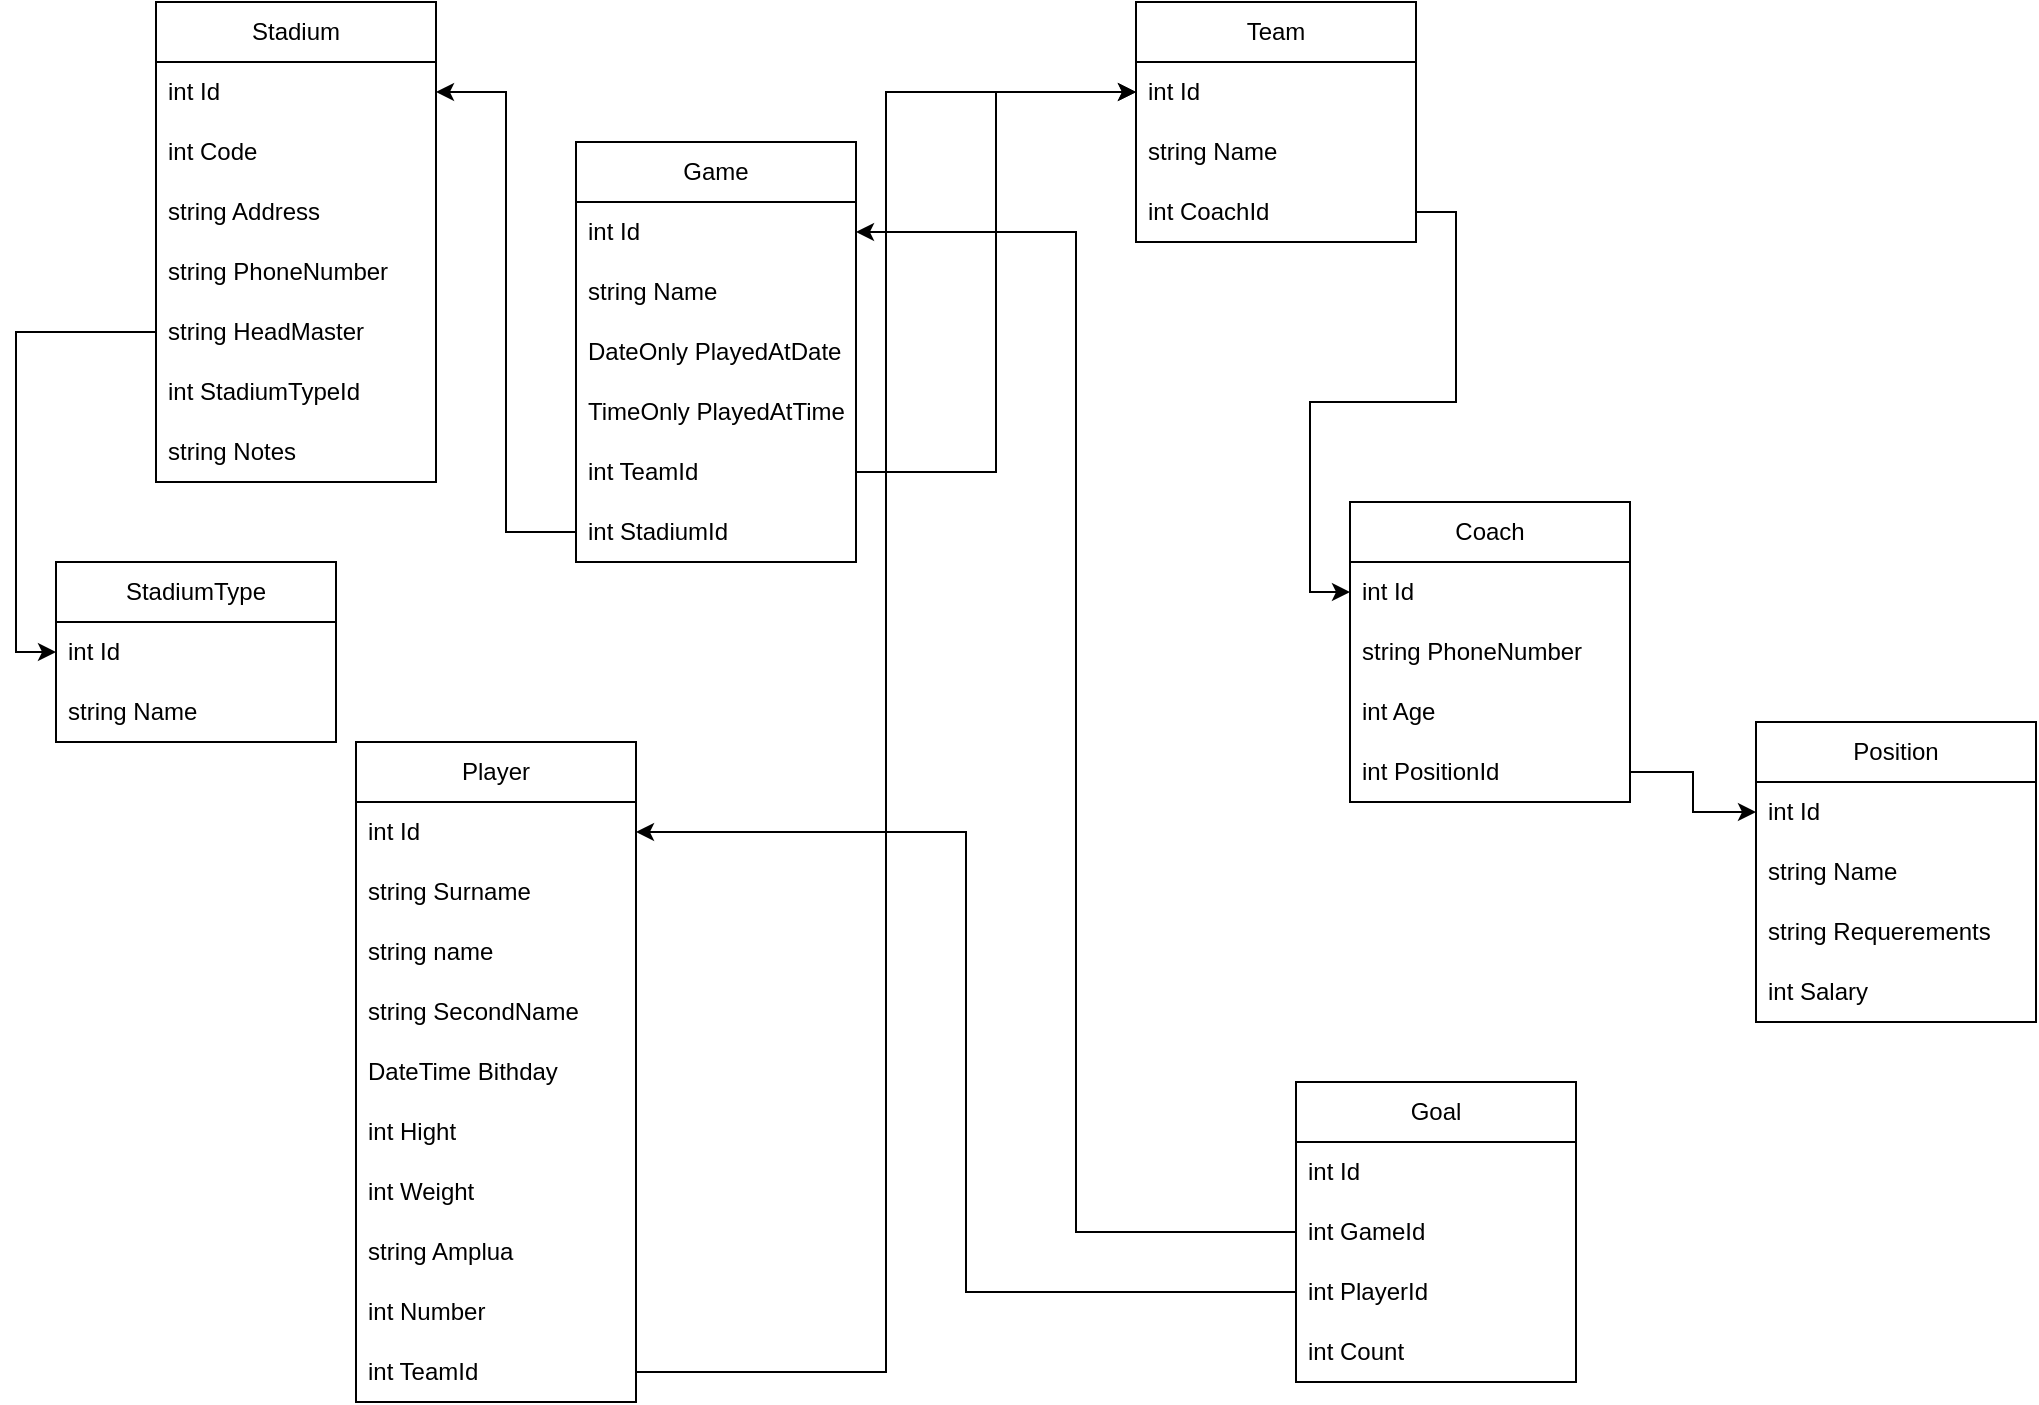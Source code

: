 <mxfile version="24.8.0">
  <diagram name="Страница — 1" id="1MP5FgzzrECtCmmfU7ie">
    <mxGraphModel dx="1272" dy="663" grid="1" gridSize="10" guides="1" tooltips="1" connect="1" arrows="1" fold="1" page="1" pageScale="1" pageWidth="827" pageHeight="1169" math="0" shadow="0">
      <root>
        <mxCell id="0" />
        <mxCell id="1" parent="0" />
        <mxCell id="SEXWkNp9k0G2XEpR-ho--1" value="Stadium" style="swimlane;fontStyle=0;childLayout=stackLayout;horizontal=1;startSize=30;horizontalStack=0;resizeParent=1;resizeParentMax=0;resizeLast=0;collapsible=1;marginBottom=0;whiteSpace=wrap;html=1;" vertex="1" parent="1">
          <mxGeometry x="90" y="120" width="140" height="240" as="geometry" />
        </mxCell>
        <mxCell id="SEXWkNp9k0G2XEpR-ho--2" value="int Id" style="text;strokeColor=none;fillColor=none;align=left;verticalAlign=middle;spacingLeft=4;spacingRight=4;overflow=hidden;points=[[0,0.5],[1,0.5]];portConstraint=eastwest;rotatable=0;whiteSpace=wrap;html=1;" vertex="1" parent="SEXWkNp9k0G2XEpR-ho--1">
          <mxGeometry y="30" width="140" height="30" as="geometry" />
        </mxCell>
        <mxCell id="SEXWkNp9k0G2XEpR-ho--3" value="int Code" style="text;strokeColor=none;fillColor=none;align=left;verticalAlign=middle;spacingLeft=4;spacingRight=4;overflow=hidden;points=[[0,0.5],[1,0.5]];portConstraint=eastwest;rotatable=0;whiteSpace=wrap;html=1;" vertex="1" parent="SEXWkNp9k0G2XEpR-ho--1">
          <mxGeometry y="60" width="140" height="30" as="geometry" />
        </mxCell>
        <mxCell id="SEXWkNp9k0G2XEpR-ho--4" value="string Address" style="text;strokeColor=none;fillColor=none;align=left;verticalAlign=middle;spacingLeft=4;spacingRight=4;overflow=hidden;points=[[0,0.5],[1,0.5]];portConstraint=eastwest;rotatable=0;whiteSpace=wrap;html=1;" vertex="1" parent="SEXWkNp9k0G2XEpR-ho--1">
          <mxGeometry y="90" width="140" height="30" as="geometry" />
        </mxCell>
        <mxCell id="SEXWkNp9k0G2XEpR-ho--5" value="string PhoneNumber" style="text;strokeColor=none;fillColor=none;align=left;verticalAlign=middle;spacingLeft=4;spacingRight=4;overflow=hidden;points=[[0,0.5],[1,0.5]];portConstraint=eastwest;rotatable=0;whiteSpace=wrap;html=1;" vertex="1" parent="SEXWkNp9k0G2XEpR-ho--1">
          <mxGeometry y="120" width="140" height="30" as="geometry" />
        </mxCell>
        <mxCell id="SEXWkNp9k0G2XEpR-ho--6" value="string H&lt;span style=&quot;background-color: initial;&quot;&gt;eadMaster&lt;/span&gt;" style="text;strokeColor=none;fillColor=none;align=left;verticalAlign=middle;spacingLeft=4;spacingRight=4;overflow=hidden;points=[[0,0.5],[1,0.5]];portConstraint=eastwest;rotatable=0;whiteSpace=wrap;html=1;" vertex="1" parent="SEXWkNp9k0G2XEpR-ho--1">
          <mxGeometry y="150" width="140" height="30" as="geometry" />
        </mxCell>
        <mxCell id="SEXWkNp9k0G2XEpR-ho--7" value="int StadiumTypeId" style="text;strokeColor=none;fillColor=none;align=left;verticalAlign=middle;spacingLeft=4;spacingRight=4;overflow=hidden;points=[[0,0.5],[1,0.5]];portConstraint=eastwest;rotatable=0;whiteSpace=wrap;html=1;" vertex="1" parent="SEXWkNp9k0G2XEpR-ho--1">
          <mxGeometry y="180" width="140" height="30" as="geometry" />
        </mxCell>
        <mxCell id="SEXWkNp9k0G2XEpR-ho--8" value="string Notes" style="text;strokeColor=none;fillColor=none;align=left;verticalAlign=middle;spacingLeft=4;spacingRight=4;overflow=hidden;points=[[0,0.5],[1,0.5]];portConstraint=eastwest;rotatable=0;whiteSpace=wrap;html=1;" vertex="1" parent="SEXWkNp9k0G2XEpR-ho--1">
          <mxGeometry y="210" width="140" height="30" as="geometry" />
        </mxCell>
        <mxCell id="SEXWkNp9k0G2XEpR-ho--10" value="StadiumType" style="swimlane;fontStyle=0;childLayout=stackLayout;horizontal=1;startSize=30;horizontalStack=0;resizeParent=1;resizeParentMax=0;resizeLast=0;collapsible=1;marginBottom=0;whiteSpace=wrap;html=1;" vertex="1" parent="1">
          <mxGeometry x="40" y="400" width="140" height="90" as="geometry" />
        </mxCell>
        <mxCell id="SEXWkNp9k0G2XEpR-ho--11" value="int Id" style="text;strokeColor=none;fillColor=none;align=left;verticalAlign=middle;spacingLeft=4;spacingRight=4;overflow=hidden;points=[[0,0.5],[1,0.5]];portConstraint=eastwest;rotatable=0;whiteSpace=wrap;html=1;" vertex="1" parent="SEXWkNp9k0G2XEpR-ho--10">
          <mxGeometry y="30" width="140" height="30" as="geometry" />
        </mxCell>
        <mxCell id="SEXWkNp9k0G2XEpR-ho--12" value="string Name" style="text;strokeColor=none;fillColor=none;align=left;verticalAlign=middle;spacingLeft=4;spacingRight=4;overflow=hidden;points=[[0,0.5],[1,0.5]];portConstraint=eastwest;rotatable=0;whiteSpace=wrap;html=1;" vertex="1" parent="SEXWkNp9k0G2XEpR-ho--10">
          <mxGeometry y="60" width="140" height="30" as="geometry" />
        </mxCell>
        <mxCell id="SEXWkNp9k0G2XEpR-ho--14" value="Game" style="swimlane;fontStyle=0;childLayout=stackLayout;horizontal=1;startSize=30;horizontalStack=0;resizeParent=1;resizeParentMax=0;resizeLast=0;collapsible=1;marginBottom=0;whiteSpace=wrap;html=1;" vertex="1" parent="1">
          <mxGeometry x="300" y="190" width="140" height="210" as="geometry" />
        </mxCell>
        <mxCell id="SEXWkNp9k0G2XEpR-ho--15" value="int Id" style="text;strokeColor=none;fillColor=none;align=left;verticalAlign=middle;spacingLeft=4;spacingRight=4;overflow=hidden;points=[[0,0.5],[1,0.5]];portConstraint=eastwest;rotatable=0;whiteSpace=wrap;html=1;" vertex="1" parent="SEXWkNp9k0G2XEpR-ho--14">
          <mxGeometry y="30" width="140" height="30" as="geometry" />
        </mxCell>
        <mxCell id="SEXWkNp9k0G2XEpR-ho--16" value="string Name" style="text;strokeColor=none;fillColor=none;align=left;verticalAlign=middle;spacingLeft=4;spacingRight=4;overflow=hidden;points=[[0,0.5],[1,0.5]];portConstraint=eastwest;rotatable=0;whiteSpace=wrap;html=1;" vertex="1" parent="SEXWkNp9k0G2XEpR-ho--14">
          <mxGeometry y="60" width="140" height="30" as="geometry" />
        </mxCell>
        <mxCell id="SEXWkNp9k0G2XEpR-ho--17" value="DateOnly PlayedAtDate" style="text;strokeColor=none;fillColor=none;align=left;verticalAlign=middle;spacingLeft=4;spacingRight=4;overflow=hidden;points=[[0,0.5],[1,0.5]];portConstraint=eastwest;rotatable=0;whiteSpace=wrap;html=1;" vertex="1" parent="SEXWkNp9k0G2XEpR-ho--14">
          <mxGeometry y="90" width="140" height="30" as="geometry" />
        </mxCell>
        <mxCell id="SEXWkNp9k0G2XEpR-ho--18" value="TimeOnly PlayedAtTime" style="text;strokeColor=none;fillColor=none;align=left;verticalAlign=middle;spacingLeft=4;spacingRight=4;overflow=hidden;points=[[0,0.5],[1,0.5]];portConstraint=eastwest;rotatable=0;whiteSpace=wrap;html=1;" vertex="1" parent="SEXWkNp9k0G2XEpR-ho--14">
          <mxGeometry y="120" width="140" height="30" as="geometry" />
        </mxCell>
        <mxCell id="SEXWkNp9k0G2XEpR-ho--19" value="int TeamId" style="text;strokeColor=none;fillColor=none;align=left;verticalAlign=middle;spacingLeft=4;spacingRight=4;overflow=hidden;points=[[0,0.5],[1,0.5]];portConstraint=eastwest;rotatable=0;whiteSpace=wrap;html=1;" vertex="1" parent="SEXWkNp9k0G2XEpR-ho--14">
          <mxGeometry y="150" width="140" height="30" as="geometry" />
        </mxCell>
        <mxCell id="SEXWkNp9k0G2XEpR-ho--20" value="int StadiumId" style="text;strokeColor=none;fillColor=none;align=left;verticalAlign=middle;spacingLeft=4;spacingRight=4;overflow=hidden;points=[[0,0.5],[1,0.5]];portConstraint=eastwest;rotatable=0;whiteSpace=wrap;html=1;" vertex="1" parent="SEXWkNp9k0G2XEpR-ho--14">
          <mxGeometry y="180" width="140" height="30" as="geometry" />
        </mxCell>
        <mxCell id="SEXWkNp9k0G2XEpR-ho--21" value="Team" style="swimlane;fontStyle=0;childLayout=stackLayout;horizontal=1;startSize=30;horizontalStack=0;resizeParent=1;resizeParentMax=0;resizeLast=0;collapsible=1;marginBottom=0;whiteSpace=wrap;html=1;" vertex="1" parent="1">
          <mxGeometry x="580" y="120" width="140" height="120" as="geometry" />
        </mxCell>
        <mxCell id="SEXWkNp9k0G2XEpR-ho--22" value="int Id" style="text;strokeColor=none;fillColor=none;align=left;verticalAlign=middle;spacingLeft=4;spacingRight=4;overflow=hidden;points=[[0,0.5],[1,0.5]];portConstraint=eastwest;rotatable=0;whiteSpace=wrap;html=1;" vertex="1" parent="SEXWkNp9k0G2XEpR-ho--21">
          <mxGeometry y="30" width="140" height="30" as="geometry" />
        </mxCell>
        <mxCell id="SEXWkNp9k0G2XEpR-ho--23" value="string Name" style="text;strokeColor=none;fillColor=none;align=left;verticalAlign=middle;spacingLeft=4;spacingRight=4;overflow=hidden;points=[[0,0.5],[1,0.5]];portConstraint=eastwest;rotatable=0;whiteSpace=wrap;html=1;" vertex="1" parent="SEXWkNp9k0G2XEpR-ho--21">
          <mxGeometry y="60" width="140" height="30" as="geometry" />
        </mxCell>
        <mxCell id="SEXWkNp9k0G2XEpR-ho--24" value="int CoachId" style="text;strokeColor=none;fillColor=none;align=left;verticalAlign=middle;spacingLeft=4;spacingRight=4;overflow=hidden;points=[[0,0.5],[1,0.5]];portConstraint=eastwest;rotatable=0;whiteSpace=wrap;html=1;" vertex="1" parent="SEXWkNp9k0G2XEpR-ho--21">
          <mxGeometry y="90" width="140" height="30" as="geometry" />
        </mxCell>
        <mxCell id="SEXWkNp9k0G2XEpR-ho--25" value="Player" style="swimlane;fontStyle=0;childLayout=stackLayout;horizontal=1;startSize=30;horizontalStack=0;resizeParent=1;resizeParentMax=0;resizeLast=0;collapsible=1;marginBottom=0;whiteSpace=wrap;html=1;" vertex="1" parent="1">
          <mxGeometry x="190" y="490" width="140" height="330" as="geometry" />
        </mxCell>
        <mxCell id="SEXWkNp9k0G2XEpR-ho--26" value="int Id" style="text;strokeColor=none;fillColor=none;align=left;verticalAlign=middle;spacingLeft=4;spacingRight=4;overflow=hidden;points=[[0,0.5],[1,0.5]];portConstraint=eastwest;rotatable=0;whiteSpace=wrap;html=1;" vertex="1" parent="SEXWkNp9k0G2XEpR-ho--25">
          <mxGeometry y="30" width="140" height="30" as="geometry" />
        </mxCell>
        <mxCell id="SEXWkNp9k0G2XEpR-ho--27" value="string Surname" style="text;strokeColor=none;fillColor=none;align=left;verticalAlign=middle;spacingLeft=4;spacingRight=4;overflow=hidden;points=[[0,0.5],[1,0.5]];portConstraint=eastwest;rotatable=0;whiteSpace=wrap;html=1;" vertex="1" parent="SEXWkNp9k0G2XEpR-ho--25">
          <mxGeometry y="60" width="140" height="30" as="geometry" />
        </mxCell>
        <mxCell id="SEXWkNp9k0G2XEpR-ho--28" value="string name" style="text;strokeColor=none;fillColor=none;align=left;verticalAlign=middle;spacingLeft=4;spacingRight=4;overflow=hidden;points=[[0,0.5],[1,0.5]];portConstraint=eastwest;rotatable=0;whiteSpace=wrap;html=1;" vertex="1" parent="SEXWkNp9k0G2XEpR-ho--25">
          <mxGeometry y="90" width="140" height="30" as="geometry" />
        </mxCell>
        <mxCell id="SEXWkNp9k0G2XEpR-ho--29" value="string SecondName" style="text;strokeColor=none;fillColor=none;align=left;verticalAlign=middle;spacingLeft=4;spacingRight=4;overflow=hidden;points=[[0,0.5],[1,0.5]];portConstraint=eastwest;rotatable=0;whiteSpace=wrap;html=1;" vertex="1" parent="SEXWkNp9k0G2XEpR-ho--25">
          <mxGeometry y="120" width="140" height="30" as="geometry" />
        </mxCell>
        <mxCell id="SEXWkNp9k0G2XEpR-ho--30" value="DateTime Bithday" style="text;strokeColor=none;fillColor=none;align=left;verticalAlign=middle;spacingLeft=4;spacingRight=4;overflow=hidden;points=[[0,0.5],[1,0.5]];portConstraint=eastwest;rotatable=0;whiteSpace=wrap;html=1;" vertex="1" parent="SEXWkNp9k0G2XEpR-ho--25">
          <mxGeometry y="150" width="140" height="30" as="geometry" />
        </mxCell>
        <mxCell id="SEXWkNp9k0G2XEpR-ho--31" value="int Hight" style="text;strokeColor=none;fillColor=none;align=left;verticalAlign=middle;spacingLeft=4;spacingRight=4;overflow=hidden;points=[[0,0.5],[1,0.5]];portConstraint=eastwest;rotatable=0;whiteSpace=wrap;html=1;" vertex="1" parent="SEXWkNp9k0G2XEpR-ho--25">
          <mxGeometry y="180" width="140" height="30" as="geometry" />
        </mxCell>
        <mxCell id="SEXWkNp9k0G2XEpR-ho--32" value="int Weight" style="text;strokeColor=none;fillColor=none;align=left;verticalAlign=middle;spacingLeft=4;spacingRight=4;overflow=hidden;points=[[0,0.5],[1,0.5]];portConstraint=eastwest;rotatable=0;whiteSpace=wrap;html=1;" vertex="1" parent="SEXWkNp9k0G2XEpR-ho--25">
          <mxGeometry y="210" width="140" height="30" as="geometry" />
        </mxCell>
        <mxCell id="SEXWkNp9k0G2XEpR-ho--33" value="string Amplua" style="text;strokeColor=none;fillColor=none;align=left;verticalAlign=middle;spacingLeft=4;spacingRight=4;overflow=hidden;points=[[0,0.5],[1,0.5]];portConstraint=eastwest;rotatable=0;whiteSpace=wrap;html=1;" vertex="1" parent="SEXWkNp9k0G2XEpR-ho--25">
          <mxGeometry y="240" width="140" height="30" as="geometry" />
        </mxCell>
        <mxCell id="SEXWkNp9k0G2XEpR-ho--34" value="int Number" style="text;strokeColor=none;fillColor=none;align=left;verticalAlign=middle;spacingLeft=4;spacingRight=4;overflow=hidden;points=[[0,0.5],[1,0.5]];portConstraint=eastwest;rotatable=0;whiteSpace=wrap;html=1;" vertex="1" parent="SEXWkNp9k0G2XEpR-ho--25">
          <mxGeometry y="270" width="140" height="30" as="geometry" />
        </mxCell>
        <mxCell id="SEXWkNp9k0G2XEpR-ho--35" value="int TeamId&amp;nbsp;" style="text;strokeColor=none;fillColor=none;align=left;verticalAlign=middle;spacingLeft=4;spacingRight=4;overflow=hidden;points=[[0,0.5],[1,0.5]];portConstraint=eastwest;rotatable=0;whiteSpace=wrap;html=1;" vertex="1" parent="SEXWkNp9k0G2XEpR-ho--25">
          <mxGeometry y="300" width="140" height="30" as="geometry" />
        </mxCell>
        <mxCell id="SEXWkNp9k0G2XEpR-ho--36" value="Position" style="swimlane;fontStyle=0;childLayout=stackLayout;horizontal=1;startSize=30;horizontalStack=0;resizeParent=1;resizeParentMax=0;resizeLast=0;collapsible=1;marginBottom=0;whiteSpace=wrap;html=1;" vertex="1" parent="1">
          <mxGeometry x="890" y="480" width="140" height="150" as="geometry" />
        </mxCell>
        <mxCell id="SEXWkNp9k0G2XEpR-ho--37" value="int Id" style="text;strokeColor=none;fillColor=none;align=left;verticalAlign=middle;spacingLeft=4;spacingRight=4;overflow=hidden;points=[[0,0.5],[1,0.5]];portConstraint=eastwest;rotatable=0;whiteSpace=wrap;html=1;" vertex="1" parent="SEXWkNp9k0G2XEpR-ho--36">
          <mxGeometry y="30" width="140" height="30" as="geometry" />
        </mxCell>
        <mxCell id="SEXWkNp9k0G2XEpR-ho--38" value="string Name" style="text;strokeColor=none;fillColor=none;align=left;verticalAlign=middle;spacingLeft=4;spacingRight=4;overflow=hidden;points=[[0,0.5],[1,0.5]];portConstraint=eastwest;rotatable=0;whiteSpace=wrap;html=1;" vertex="1" parent="SEXWkNp9k0G2XEpR-ho--36">
          <mxGeometry y="60" width="140" height="30" as="geometry" />
        </mxCell>
        <mxCell id="SEXWkNp9k0G2XEpR-ho--39" value="string Requerements" style="text;strokeColor=none;fillColor=none;align=left;verticalAlign=middle;spacingLeft=4;spacingRight=4;overflow=hidden;points=[[0,0.5],[1,0.5]];portConstraint=eastwest;rotatable=0;whiteSpace=wrap;html=1;" vertex="1" parent="SEXWkNp9k0G2XEpR-ho--36">
          <mxGeometry y="90" width="140" height="30" as="geometry" />
        </mxCell>
        <mxCell id="SEXWkNp9k0G2XEpR-ho--40" value="int Salary" style="text;strokeColor=none;fillColor=none;align=left;verticalAlign=middle;spacingLeft=4;spacingRight=4;overflow=hidden;points=[[0,0.5],[1,0.5]];portConstraint=eastwest;rotatable=0;whiteSpace=wrap;html=1;" vertex="1" parent="SEXWkNp9k0G2XEpR-ho--36">
          <mxGeometry y="120" width="140" height="30" as="geometry" />
        </mxCell>
        <mxCell id="SEXWkNp9k0G2XEpR-ho--41" value="Coach" style="swimlane;fontStyle=0;childLayout=stackLayout;horizontal=1;startSize=30;horizontalStack=0;resizeParent=1;resizeParentMax=0;resizeLast=0;collapsible=1;marginBottom=0;whiteSpace=wrap;html=1;" vertex="1" parent="1">
          <mxGeometry x="687" y="370" width="140" height="150" as="geometry" />
        </mxCell>
        <mxCell id="SEXWkNp9k0G2XEpR-ho--42" value="int Id" style="text;strokeColor=none;fillColor=none;align=left;verticalAlign=middle;spacingLeft=4;spacingRight=4;overflow=hidden;points=[[0,0.5],[1,0.5]];portConstraint=eastwest;rotatable=0;whiteSpace=wrap;html=1;" vertex="1" parent="SEXWkNp9k0G2XEpR-ho--41">
          <mxGeometry y="30" width="140" height="30" as="geometry" />
        </mxCell>
        <mxCell id="SEXWkNp9k0G2XEpR-ho--43" value="string PhoneNumber" style="text;strokeColor=none;fillColor=none;align=left;verticalAlign=middle;spacingLeft=4;spacingRight=4;overflow=hidden;points=[[0,0.5],[1,0.5]];portConstraint=eastwest;rotatable=0;whiteSpace=wrap;html=1;" vertex="1" parent="SEXWkNp9k0G2XEpR-ho--41">
          <mxGeometry y="60" width="140" height="30" as="geometry" />
        </mxCell>
        <mxCell id="SEXWkNp9k0G2XEpR-ho--44" value="int Age" style="text;strokeColor=none;fillColor=none;align=left;verticalAlign=middle;spacingLeft=4;spacingRight=4;overflow=hidden;points=[[0,0.5],[1,0.5]];portConstraint=eastwest;rotatable=0;whiteSpace=wrap;html=1;" vertex="1" parent="SEXWkNp9k0G2XEpR-ho--41">
          <mxGeometry y="90" width="140" height="30" as="geometry" />
        </mxCell>
        <mxCell id="SEXWkNp9k0G2XEpR-ho--48" value="int PositionId" style="text;strokeColor=none;fillColor=none;align=left;verticalAlign=middle;spacingLeft=4;spacingRight=4;overflow=hidden;points=[[0,0.5],[1,0.5]];portConstraint=eastwest;rotatable=0;whiteSpace=wrap;html=1;" vertex="1" parent="SEXWkNp9k0G2XEpR-ho--41">
          <mxGeometry y="120" width="140" height="30" as="geometry" />
        </mxCell>
        <mxCell id="SEXWkNp9k0G2XEpR-ho--45" style="edgeStyle=orthogonalEdgeStyle;rounded=0;orthogonalLoop=1;jettySize=auto;html=1;entryX=0;entryY=0.5;entryDx=0;entryDy=0;" edge="1" parent="1" source="SEXWkNp9k0G2XEpR-ho--6" target="SEXWkNp9k0G2XEpR-ho--11">
          <mxGeometry relative="1" as="geometry">
            <mxPoint x="240" y="240" as="targetPoint" />
          </mxGeometry>
        </mxCell>
        <mxCell id="SEXWkNp9k0G2XEpR-ho--46" style="edgeStyle=orthogonalEdgeStyle;rounded=0;orthogonalLoop=1;jettySize=auto;html=1;entryX=0;entryY=0.5;entryDx=0;entryDy=0;" edge="1" parent="1" source="SEXWkNp9k0G2XEpR-ho--19" target="SEXWkNp9k0G2XEpR-ho--22">
          <mxGeometry relative="1" as="geometry" />
        </mxCell>
        <mxCell id="SEXWkNp9k0G2XEpR-ho--47" style="edgeStyle=orthogonalEdgeStyle;rounded=0;orthogonalLoop=1;jettySize=auto;html=1;entryX=1;entryY=0.5;entryDx=0;entryDy=0;" edge="1" parent="1" source="SEXWkNp9k0G2XEpR-ho--20" target="SEXWkNp9k0G2XEpR-ho--2">
          <mxGeometry relative="1" as="geometry" />
        </mxCell>
        <mxCell id="SEXWkNp9k0G2XEpR-ho--49" style="edgeStyle=orthogonalEdgeStyle;rounded=0;orthogonalLoop=1;jettySize=auto;html=1;entryX=0;entryY=0.5;entryDx=0;entryDy=0;" edge="1" parent="1" source="SEXWkNp9k0G2XEpR-ho--48" target="SEXWkNp9k0G2XEpR-ho--37">
          <mxGeometry relative="1" as="geometry" />
        </mxCell>
        <mxCell id="SEXWkNp9k0G2XEpR-ho--50" style="edgeStyle=orthogonalEdgeStyle;rounded=0;orthogonalLoop=1;jettySize=auto;html=1;entryX=0;entryY=0.5;entryDx=0;entryDy=0;" edge="1" parent="1" source="SEXWkNp9k0G2XEpR-ho--24" target="SEXWkNp9k0G2XEpR-ho--42">
          <mxGeometry relative="1" as="geometry" />
        </mxCell>
        <mxCell id="SEXWkNp9k0G2XEpR-ho--51" style="edgeStyle=orthogonalEdgeStyle;rounded=0;orthogonalLoop=1;jettySize=auto;html=1;entryX=0;entryY=0.5;entryDx=0;entryDy=0;" edge="1" parent="1" source="SEXWkNp9k0G2XEpR-ho--35" target="SEXWkNp9k0G2XEpR-ho--22">
          <mxGeometry relative="1" as="geometry">
            <mxPoint x="570" y="190" as="targetPoint" />
          </mxGeometry>
        </mxCell>
        <mxCell id="SEXWkNp9k0G2XEpR-ho--52" value="Goal" style="swimlane;fontStyle=0;childLayout=stackLayout;horizontal=1;startSize=30;horizontalStack=0;resizeParent=1;resizeParentMax=0;resizeLast=0;collapsible=1;marginBottom=0;whiteSpace=wrap;html=1;" vertex="1" parent="1">
          <mxGeometry x="660" y="660" width="140" height="150" as="geometry" />
        </mxCell>
        <mxCell id="SEXWkNp9k0G2XEpR-ho--53" value="int Id" style="text;strokeColor=none;fillColor=none;align=left;verticalAlign=middle;spacingLeft=4;spacingRight=4;overflow=hidden;points=[[0,0.5],[1,0.5]];portConstraint=eastwest;rotatable=0;whiteSpace=wrap;html=1;" vertex="1" parent="SEXWkNp9k0G2XEpR-ho--52">
          <mxGeometry y="30" width="140" height="30" as="geometry" />
        </mxCell>
        <mxCell id="SEXWkNp9k0G2XEpR-ho--54" value="int GameId" style="text;strokeColor=none;fillColor=none;align=left;verticalAlign=middle;spacingLeft=4;spacingRight=4;overflow=hidden;points=[[0,0.5],[1,0.5]];portConstraint=eastwest;rotatable=0;whiteSpace=wrap;html=1;" vertex="1" parent="SEXWkNp9k0G2XEpR-ho--52">
          <mxGeometry y="60" width="140" height="30" as="geometry" />
        </mxCell>
        <mxCell id="SEXWkNp9k0G2XEpR-ho--55" value="int PlayerId" style="text;strokeColor=none;fillColor=none;align=left;verticalAlign=middle;spacingLeft=4;spacingRight=4;overflow=hidden;points=[[0,0.5],[1,0.5]];portConstraint=eastwest;rotatable=0;whiteSpace=wrap;html=1;" vertex="1" parent="SEXWkNp9k0G2XEpR-ho--52">
          <mxGeometry y="90" width="140" height="30" as="geometry" />
        </mxCell>
        <mxCell id="SEXWkNp9k0G2XEpR-ho--56" value="int Count" style="text;strokeColor=none;fillColor=none;align=left;verticalAlign=middle;spacingLeft=4;spacingRight=4;overflow=hidden;points=[[0,0.5],[1,0.5]];portConstraint=eastwest;rotatable=0;whiteSpace=wrap;html=1;" vertex="1" parent="SEXWkNp9k0G2XEpR-ho--52">
          <mxGeometry y="120" width="140" height="30" as="geometry" />
        </mxCell>
        <mxCell id="SEXWkNp9k0G2XEpR-ho--58" style="edgeStyle=orthogonalEdgeStyle;rounded=0;orthogonalLoop=1;jettySize=auto;html=1;entryX=1;entryY=0.5;entryDx=0;entryDy=0;" edge="1" parent="1" source="SEXWkNp9k0G2XEpR-ho--54" target="SEXWkNp9k0G2XEpR-ho--15">
          <mxGeometry relative="1" as="geometry" />
        </mxCell>
        <mxCell id="SEXWkNp9k0G2XEpR-ho--59" style="edgeStyle=orthogonalEdgeStyle;rounded=0;orthogonalLoop=1;jettySize=auto;html=1;entryX=1;entryY=0.5;entryDx=0;entryDy=0;" edge="1" parent="1" source="SEXWkNp9k0G2XEpR-ho--55" target="SEXWkNp9k0G2XEpR-ho--26">
          <mxGeometry relative="1" as="geometry" />
        </mxCell>
      </root>
    </mxGraphModel>
  </diagram>
</mxfile>
